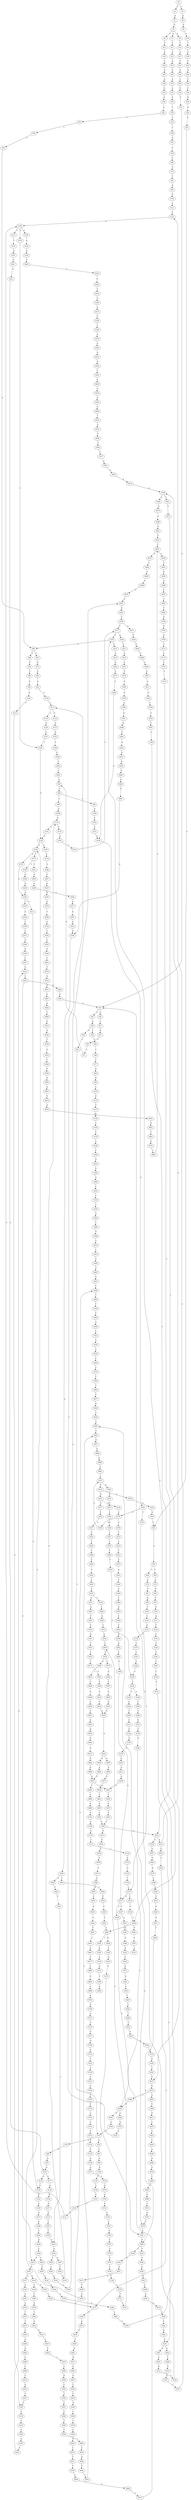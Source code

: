 strict digraph  {
	S0 -> S1 [ label = C ];
	S0 -> S2 [ label = T ];
	S1 -> S3 [ label = A ];
	S2 -> S4 [ label = A ];
	S3 -> S5 [ label = G ];
	S4 -> S6 [ label = G ];
	S5 -> S7 [ label = A ];
	S5 -> S8 [ label = C ];
	S5 -> S9 [ label = G ];
	S6 -> S10 [ label = C ];
	S7 -> S11 [ label = T ];
	S8 -> S12 [ label = T ];
	S9 -> S13 [ label = T ];
	S10 -> S14 [ label = T ];
	S11 -> S15 [ label = A ];
	S12 -> S16 [ label = A ];
	S13 -> S17 [ label = G ];
	S14 -> S18 [ label = C ];
	S15 -> S19 [ label = A ];
	S16 -> S20 [ label = C ];
	S17 -> S21 [ label = C ];
	S18 -> S22 [ label = C ];
	S19 -> S23 [ label = A ];
	S20 -> S24 [ label = G ];
	S21 -> S25 [ label = A ];
	S22 -> S26 [ label = A ];
	S23 -> S27 [ label = A ];
	S24 -> S28 [ label = A ];
	S25 -> S29 [ label = C ];
	S26 -> S30 [ label = C ];
	S27 -> S31 [ label = A ];
	S28 -> S32 [ label = G ];
	S29 -> S33 [ label = G ];
	S30 -> S34 [ label = C ];
	S31 -> S35 [ label = C ];
	S32 -> S36 [ label = A ];
	S33 -> S37 [ label = C ];
	S34 -> S38 [ label = G ];
	S35 -> S39 [ label = T ];
	S36 -> S40 [ label = A ];
	S37 -> S41 [ label = G ];
	S38 -> S42 [ label = G ];
	S39 -> S43 [ label = T ];
	S40 -> S44 [ label = C ];
	S41 -> S45 [ label = C ];
	S41 -> S46 [ label = G ];
	S42 -> S47 [ label = A ];
	S43 -> S48 [ label = T ];
	S44 -> S49 [ label = T ];
	S45 -> S50 [ label = G ];
	S46 -> S51 [ label = T ];
	S47 -> S52 [ label = C ];
	S48 -> S53 [ label = G ];
	S49 -> S54 [ label = G ];
	S50 -> S55 [ label = C ];
	S50 -> S56 [ label = G ];
	S51 -> S57 [ label = G ];
	S52 -> S58 [ label = G ];
	S53 -> S59 [ label = C ];
	S54 -> S60 [ label = G ];
	S55 -> S61 [ label = G ];
	S56 -> S62 [ label = C ];
	S57 -> S63 [ label = C ];
	S58 -> S64 [ label = C ];
	S58 -> S65 [ label = T ];
	S59 -> S66 [ label = C ];
	S60 -> S67 [ label = C ];
	S60 -> S68 [ label = A ];
	S61 -> S69 [ label = T ];
	S62 -> S70 [ label = T ];
	S63 -> S71 [ label = C ];
	S64 -> S72 [ label = C ];
	S65 -> S73 [ label = C ];
	S66 -> S74 [ label = G ];
	S67 -> S75 [ label = G ];
	S68 -> S76 [ label = C ];
	S69 -> S77 [ label = C ];
	S70 -> S78 [ label = A ];
	S70 -> S79 [ label = G ];
	S71 -> S80 [ label = G ];
	S72 -> S81 [ label = C ];
	S73 -> S82 [ label = G ];
	S74 -> S83 [ label = T ];
	S75 -> S84 [ label = C ];
	S76 -> S85 [ label = C ];
	S77 -> S86 [ label = G ];
	S78 -> S87 [ label = T ];
	S79 -> S88 [ label = G ];
	S80 -> S89 [ label = C ];
	S81 -> S90 [ label = A ];
	S82 -> S91 [ label = T ];
	S83 -> S92 [ label = A ];
	S84 -> S93 [ label = A ];
	S85 -> S94 [ label = C ];
	S86 -> S95 [ label = A ];
	S87 -> S96 [ label = A ];
	S88 -> S97 [ label = A ];
	S89 -> S98 [ label = C ];
	S89 -> S99 [ label = A ];
	S90 -> S100 [ label = T ];
	S91 -> S101 [ label = G ];
	S92 -> S102 [ label = G ];
	S93 -> S103 [ label = G ];
	S94 -> S104 [ label = G ];
	S95 -> S105 [ label = C ];
	S96 -> S106 [ label = G ];
	S97 -> S107 [ label = A ];
	S98 -> S108 [ label = G ];
	S99 -> S109 [ label = A ];
	S100 -> S110 [ label = C ];
	S101 -> S111 [ label = A ];
	S102 -> S112 [ label = C ];
	S103 -> S113 [ label = C ];
	S104 -> S114 [ label = T ];
	S105 -> S115 [ label = G ];
	S106 -> S116 [ label = T ];
	S107 -> S117 [ label = T ];
	S107 -> S118 [ label = G ];
	S108 -> S119 [ label = G ];
	S109 -> S120 [ label = C ];
	S110 -> S121 [ label = G ];
	S111 -> S122 [ label = C ];
	S112 -> S123 [ label = C ];
	S113 -> S124 [ label = G ];
	S113 -> S125 [ label = C ];
	S114 -> S126 [ label = C ];
	S115 -> S127 [ label = C ];
	S116 -> S128 [ label = A ];
	S117 -> S129 [ label = G ];
	S118 -> S130 [ label = A ];
	S119 -> S131 [ label = T ];
	S119 -> S132 [ label = A ];
	S120 -> S133 [ label = C ];
	S121 -> S134 [ label = T ];
	S122 -> S135 [ label = C ];
	S123 -> S136 [ label = G ];
	S124 -> S137 [ label = G ];
	S125 -> S138 [ label = G ];
	S126 -> S139 [ label = T ];
	S127 -> S140 [ label = G ];
	S128 -> S141 [ label = G ];
	S129 -> S142 [ label = G ];
	S130 -> S143 [ label = A ];
	S131 -> S144 [ label = G ];
	S132 -> S145 [ label = A ];
	S133 -> S146 [ label = A ];
	S134 -> S147 [ label = C ];
	S135 -> S148 [ label = G ];
	S136 -> S149 [ label = A ];
	S136 -> S150 [ label = G ];
	S136 -> S151 [ label = C ];
	S137 -> S152 [ label = G ];
	S138 -> S153 [ label = G ];
	S139 -> S154 [ label = C ];
	S140 -> S155 [ label = C ];
	S141 -> S156 [ label = C ];
	S142 -> S157 [ label = G ];
	S143 -> S158 [ label = C ];
	S144 -> S159 [ label = A ];
	S144 -> S160 [ label = G ];
	S145 -> S161 [ label = C ];
	S146 -> S162 [ label = G ];
	S147 -> S163 [ label = C ];
	S148 -> S164 [ label = G ];
	S149 -> S165 [ label = A ];
	S150 -> S166 [ label = T ];
	S151 -> S167 [ label = T ];
	S152 -> S168 [ label = T ];
	S153 -> S166 [ label = T ];
	S154 -> S169 [ label = G ];
	S155 -> S170 [ label = C ];
	S156 -> S171 [ label = C ];
	S157 -> S172 [ label = G ];
	S158 -> S173 [ label = G ];
	S159 -> S174 [ label = C ];
	S160 -> S175 [ label = T ];
	S160 -> S176 [ label = A ];
	S161 -> S177 [ label = T ];
	S162 -> S178 [ label = A ];
	S162 -> S179 [ label = T ];
	S163 -> S180 [ label = T ];
	S164 -> S181 [ label = T ];
	S165 -> S182 [ label = A ];
	S166 -> S144 [ label = G ];
	S167 -> S183 [ label = G ];
	S168 -> S184 [ label = G ];
	S169 -> S185 [ label = G ];
	S170 -> S186 [ label = T ];
	S171 -> S136 [ label = G ];
	S172 -> S187 [ label = T ];
	S173 -> S188 [ label = G ];
	S174 -> S189 [ label = G ];
	S175 -> S190 [ label = G ];
	S175 -> S191 [ label = T ];
	S176 -> S192 [ label = A ];
	S177 -> S193 [ label = G ];
	S177 -> S194 [ label = A ];
	S178 -> S195 [ label = C ];
	S178 -> S196 [ label = A ];
	S179 -> S197 [ label = C ];
	S180 -> S198 [ label = C ];
	S181 -> S199 [ label = C ];
	S182 -> S200 [ label = C ];
	S183 -> S201 [ label = G ];
	S184 -> S202 [ label = C ];
	S185 -> S203 [ label = C ];
	S186 -> S204 [ label = C ];
	S187 -> S205 [ label = C ];
	S188 -> S206 [ label = C ];
	S189 -> S207 [ label = T ];
	S190 -> S208 [ label = G ];
	S191 -> S209 [ label = A ];
	S192 -> S210 [ label = C ];
	S192 -> S211 [ label = G ];
	S193 -> S212 [ label = C ];
	S193 -> S60 [ label = G ];
	S194 -> S213 [ label = C ];
	S195 -> S214 [ label = T ];
	S196 -> S215 [ label = C ];
	S197 -> S216 [ label = T ];
	S197 -> S217 [ label = G ];
	S198 -> S218 [ label = T ];
	S199 -> S219 [ label = G ];
	S200 -> S220 [ label = C ];
	S201 -> S221 [ label = A ];
	S202 -> S222 [ label = C ];
	S203 -> S223 [ label = A ];
	S204 -> S224 [ label = G ];
	S205 -> S225 [ label = C ];
	S206 -> S226 [ label = A ];
	S207 -> S227 [ label = G ];
	S208 -> S228 [ label = A ];
	S209 -> S229 [ label = G ];
	S210 -> S230 [ label = C ];
	S211 -> S130 [ label = A ];
	S212 -> S231 [ label = A ];
	S213 -> S232 [ label = A ];
	S214 -> S233 [ label = C ];
	S215 -> S234 [ label = C ];
	S215 -> S235 [ label = A ];
	S216 -> S236 [ label = C ];
	S217 -> S237 [ label = T ];
	S217 -> S238 [ label = C ];
	S218 -> S239 [ label = T ];
	S218 -> S240 [ label = G ];
	S219 -> S241 [ label = C ];
	S220 -> S242 [ label = C ];
	S221 -> S107 [ label = A ];
	S222 -> S80 [ label = G ];
	S223 -> S243 [ label = C ];
	S224 -> S244 [ label = G ];
	S225 -> S245 [ label = G ];
	S226 -> S246 [ label = C ];
	S227 -> S247 [ label = G ];
	S228 -> S192 [ label = A ];
	S229 -> S248 [ label = A ];
	S230 -> S249 [ label = T ];
	S231 -> S250 [ label = A ];
	S232 -> S251 [ label = A ];
	S233 -> S252 [ label = C ];
	S234 -> S253 [ label = A ];
	S234 -> S254 [ label = G ];
	S235 -> S255 [ label = G ];
	S236 -> S256 [ label = T ];
	S237 -> S257 [ label = A ];
	S238 -> S258 [ label = G ];
	S239 -> S259 [ label = C ];
	S240 -> S260 [ label = T ];
	S241 -> S261 [ label = A ];
	S241 -> S262 [ label = G ];
	S242 -> S263 [ label = C ];
	S243 -> S264 [ label = G ];
	S243 -> S265 [ label = C ];
	S244 -> S266 [ label = G ];
	S245 -> S267 [ label = C ];
	S245 -> S268 [ label = T ];
	S246 -> S265 [ label = C ];
	S246 -> S269 [ label = T ];
	S247 -> S270 [ label = G ];
	S248 -> S271 [ label = A ];
	S249 -> S272 [ label = C ];
	S250 -> S273 [ label = C ];
	S251 -> S274 [ label = C ];
	S252 -> S275 [ label = C ];
	S253 -> S276 [ label = G ];
	S253 -> S277 [ label = C ];
	S254 -> S278 [ label = G ];
	S255 -> S279 [ label = C ];
	S256 -> S280 [ label = C ];
	S256 -> S281 [ label = G ];
	S257 -> S282 [ label = A ];
	S258 -> S283 [ label = G ];
	S258 -> S284 [ label = C ];
	S259 -> S285 [ label = T ];
	S260 -> S286 [ label = C ];
	S261 -> S287 [ label = C ];
	S262 -> S288 [ label = T ];
	S263 -> S289 [ label = G ];
	S264 -> S290 [ label = C ];
	S265 -> S291 [ label = G ];
	S266 -> S292 [ label = C ];
	S267 -> S293 [ label = C ];
	S268 -> S294 [ label = C ];
	S269 -> S295 [ label = G ];
	S270 -> S296 [ label = T ];
	S271 -> S297 [ label = G ];
	S272 -> S298 [ label = G ];
	S273 -> S299 [ label = C ];
	S274 -> S300 [ label = G ];
	S275 -> S301 [ label = A ];
	S276 -> S178 [ label = A ];
	S277 -> S302 [ label = C ];
	S278 -> S303 [ label = A ];
	S279 -> S304 [ label = C ];
	S280 -> S305 [ label = T ];
	S280 -> S306 [ label = G ];
	S281 -> S307 [ label = T ];
	S282 -> S308 [ label = G ];
	S283 -> S309 [ label = C ];
	S284 -> S310 [ label = A ];
	S285 -> S311 [ label = C ];
	S286 -> S312 [ label = G ];
	S287 -> S313 [ label = G ];
	S288 -> S314 [ label = A ];
	S289 -> S315 [ label = A ];
	S290 -> S41 [ label = G ];
	S291 -> S316 [ label = A ];
	S291 -> S317 [ label = G ];
	S292 -> S318 [ label = T ];
	S293 -> S319 [ label = G ];
	S294 -> S320 [ label = G ];
	S295 -> S321 [ label = G ];
	S296 -> S322 [ label = A ];
	S297 -> S323 [ label = G ];
	S298 -> S324 [ label = G ];
	S299 -> S146 [ label = A ];
	S300 -> S325 [ label = A ];
	S301 -> S326 [ label = T ];
	S302 -> S327 [ label = A ];
	S303 -> S52 [ label = C ];
	S304 -> S328 [ label = G ];
	S305 -> S329 [ label = G ];
	S306 -> S330 [ label = T ];
	S307 -> S331 [ label = A ];
	S308 -> S332 [ label = A ];
	S309 -> S70 [ label = T ];
	S310 -> S333 [ label = G ];
	S311 -> S334 [ label = G ];
	S312 -> S335 [ label = T ];
	S313 -> S336 [ label = C ];
	S314 -> S337 [ label = G ];
	S315 -> S338 [ label = C ];
	S316 -> S339 [ label = G ];
	S316 -> S340 [ label = A ];
	S317 -> S341 [ label = G ];
	S318 -> S342 [ label = C ];
	S319 -> S119 [ label = G ];
	S320 -> S343 [ label = G ];
	S321 -> S344 [ label = G ];
	S322 -> S345 [ label = C ];
	S323 -> S346 [ label = G ];
	S324 -> S347 [ label = C ];
	S325 -> S348 [ label = A ];
	S326 -> S349 [ label = C ];
	S327 -> S350 [ label = C ];
	S328 -> S351 [ label = T ];
	S329 -> S352 [ label = A ];
	S330 -> S353 [ label = G ];
	S332 -> S354 [ label = C ];
	S333 -> S113 [ label = C ];
	S334 -> S355 [ label = G ];
	S335 -> S356 [ label = G ];
	S336 -> S41 [ label = G ];
	S337 -> S357 [ label = C ];
	S338 -> S358 [ label = T ];
	S339 -> S359 [ label = T ];
	S340 -> S360 [ label = T ];
	S341 -> S361 [ label = A ];
	S342 -> S362 [ label = A ];
	S343 -> S363 [ label = A ];
	S344 -> S364 [ label = A ];
	S345 -> S365 [ label = T ];
	S346 -> S366 [ label = G ];
	S347 -> S223 [ label = A ];
	S348 -> S367 [ label = A ];
	S349 -> S368 [ label = T ];
	S350 -> S369 [ label = C ];
	S351 -> S370 [ label = C ];
	S352 -> S371 [ label = G ];
	S353 -> S372 [ label = G ];
	S354 -> S373 [ label = G ];
	S355 -> S374 [ label = A ];
	S356 -> S375 [ label = G ];
	S357 -> S123 [ label = C ];
	S358 -> S376 [ label = A ];
	S359 -> S377 [ label = C ];
	S360 -> S378 [ label = G ];
	S361 -> S379 [ label = A ];
	S362 -> S380 [ label = C ];
	S363 -> S381 [ label = A ];
	S364 -> S382 [ label = A ];
	S365 -> S383 [ label = A ];
	S366 -> S384 [ label = T ];
	S366 -> S385 [ label = G ];
	S367 -> S386 [ label = A ];
	S368 -> S387 [ label = G ];
	S369 -> S388 [ label = C ];
	S370 -> S389 [ label = C ];
	S371 -> S390 [ label = T ];
	S372 -> S391 [ label = T ];
	S373 -> S392 [ label = G ];
	S374 -> S393 [ label = G ];
	S375 -> S391 [ label = T ];
	S376 -> S394 [ label = G ];
	S377 -> S395 [ label = C ];
	S378 -> S396 [ label = T ];
	S379 -> S397 [ label = T ];
	S380 -> S398 [ label = G ];
	S381 -> S399 [ label = C ];
	S382 -> S400 [ label = C ];
	S383 -> S401 [ label = T ];
	S384 -> S402 [ label = C ];
	S385 -> S403 [ label = T ];
	S386 -> S404 [ label = C ];
	S387 -> S405 [ label = C ];
	S388 -> S406 [ label = C ];
	S389 -> S407 [ label = T ];
	S390 -> S408 [ label = A ];
	S391 -> S409 [ label = A ];
	S392 -> S410 [ label = C ];
	S393 -> S411 [ label = A ];
	S394 -> S412 [ label = A ];
	S395 -> S413 [ label = A ];
	S396 -> S414 [ label = A ];
	S397 -> S415 [ label = T ];
	S398 -> S416 [ label = T ];
	S399 -> S417 [ label = A ];
	S399 -> S177 [ label = T ];
	S400 -> S418 [ label = T ];
	S401 -> S419 [ label = T ];
	S402 -> S420 [ label = T ];
	S403 -> S421 [ label = C ];
	S404 -> S422 [ label = A ];
	S405 -> S423 [ label = C ];
	S406 -> S424 [ label = T ];
	S407 -> S198 [ label = C ];
	S409 -> S425 [ label = T ];
	S409 -> S426 [ label = C ];
	S410 -> S427 [ label = T ];
	S411 -> S428 [ label = G ];
	S412 -> S429 [ label = A ];
	S413 -> S430 [ label = G ];
	S414 -> S431 [ label = G ];
	S415 -> S432 [ label = G ];
	S416 -> S433 [ label = C ];
	S417 -> S434 [ label = G ];
	S418 -> S193 [ label = G ];
	S419 -> S435 [ label = G ];
	S420 -> S436 [ label = C ];
	S421 -> S225 [ label = C ];
	S422 -> S437 [ label = G ];
	S423 -> S438 [ label = A ];
	S424 -> S439 [ label = T ];
	S425 -> S440 [ label = G ];
	S426 -> S441 [ label = C ];
	S427 -> S442 [ label = C ];
	S428 -> S443 [ label = G ];
	S429 -> S444 [ label = T ];
	S430 -> S445 [ label = T ];
	S430 -> S446 [ label = C ];
	S431 -> S447 [ label = T ];
	S432 -> S448 [ label = A ];
	S433 -> S449 [ label = C ];
	S434 -> S450 [ label = G ];
	S435 -> S451 [ label = G ];
	S436 -> S452 [ label = T ];
	S437 -> S453 [ label = A ];
	S438 -> S454 [ label = G ];
	S439 -> S455 [ label = C ];
	S440 -> S456 [ label = A ];
	S441 -> S457 [ label = G ];
	S442 -> S458 [ label = T ];
	S443 -> S459 [ label = T ];
	S444 -> S460 [ label = C ];
	S445 -> S461 [ label = A ];
	S446 -> S462 [ label = T ];
	S447 -> S463 [ label = T ];
	S448 -> S464 [ label = A ];
	S449 -> S465 [ label = A ];
	S450 -> S466 [ label = A ];
	S451 -> S467 [ label = A ];
	S452 -> S280 [ label = C ];
	S453 -> S468 [ label = A ];
	S454 -> S469 [ label = T ];
	S455 -> S470 [ label = C ];
	S455 -> S471 [ label = G ];
	S456 -> S472 [ label = G ];
	S457 -> S473 [ label = G ];
	S458 -> S474 [ label = C ];
	S459 -> S475 [ label = C ];
	S460 -> S476 [ label = G ];
	S461 -> S477 [ label = G ];
	S462 -> S478 [ label = T ];
	S463 -> S479 [ label = T ];
	S464 -> S480 [ label = C ];
	S465 -> S481 [ label = G ];
	S466 -> S482 [ label = A ];
	S467 -> S483 [ label = A ];
	S468 -> S484 [ label = G ];
	S469 -> S485 [ label = C ];
	S470 -> S486 [ label = T ];
	S471 -> S487 [ label = A ];
	S472 -> S488 [ label = C ];
	S473 -> S489 [ label = T ];
	S474 -> S490 [ label = G ];
	S475 -> S491 [ label = C ];
	S476 -> S492 [ label = G ];
	S477 -> S493 [ label = G ];
	S478 -> S494 [ label = C ];
	S479 -> S495 [ label = C ];
	S480 -> S496 [ label = C ];
	S481 -> S446 [ label = C ];
	S482 -> S497 [ label = T ];
	S483 -> S498 [ label = C ];
	S484 -> S499 [ label = G ];
	S485 -> S217 [ label = G ];
	S486 -> S500 [ label = G ];
	S487 -> S501 [ label = T ];
	S488 -> S502 [ label = G ];
	S489 -> S503 [ label = G ];
	S490 -> S504 [ label = A ];
	S491 -> S505 [ label = C ];
	S492 -> S506 [ label = G ];
	S493 -> S507 [ label = G ];
	S494 -> S508 [ label = A ];
	S495 -> S509 [ label = A ];
	S496 -> S510 [ label = C ];
	S497 -> S511 [ label = A ];
	S498 -> S512 [ label = G ];
	S499 -> S346 [ label = G ];
	S500 -> S513 [ label = T ];
	S501 -> S514 [ label = C ];
	S502 -> S515 [ label = G ];
	S503 -> S160 [ label = G ];
	S504 -> S516 [ label = A ];
	S505 -> S517 [ label = A ];
	S505 -> S518 [ label = G ];
	S506 -> S519 [ label = T ];
	S507 -> S520 [ label = T ];
	S508 -> S521 [ label = C ];
	S509 -> S522 [ label = C ];
	S510 -> S523 [ label = G ];
	S511 -> S524 [ label = G ];
	S512 -> S525 [ label = G ];
	S513 -> S526 [ label = C ];
	S514 -> S527 [ label = G ];
	S515 -> S528 [ label = T ];
	S516 -> S529 [ label = G ];
	S517 -> S530 [ label = G ];
	S518 -> S531 [ label = A ];
	S518 -> S532 [ label = G ];
	S519 -> S533 [ label = A ];
	S520 -> S534 [ label = C ];
	S521 -> S535 [ label = G ];
	S522 -> S536 [ label = T ];
	S523 -> S537 [ label = T ];
	S524 -> S538 [ label = T ];
	S525 -> S539 [ label = T ];
	S526 -> S540 [ label = C ];
	S527 -> S541 [ label = T ];
	S528 -> S542 [ label = C ];
	S529 -> S543 [ label = T ];
	S530 -> S544 [ label = A ];
	S531 -> S545 [ label = G ];
	S531 -> S546 [ label = A ];
	S532 -> S547 [ label = A ];
	S533 -> S548 [ label = T ];
	S534 -> S549 [ label = A ];
	S535 -> S550 [ label = C ];
	S536 -> S551 [ label = C ];
	S537 -> S126 [ label = C ];
	S538 -> S552 [ label = C ];
	S539 -> S553 [ label = A ];
	S540 -> S554 [ label = T ];
	S541 -> S555 [ label = T ];
	S542 -> S556 [ label = G ];
	S543 -> S557 [ label = C ];
	S544 -> S558 [ label = G ];
	S545 -> S559 [ label = T ];
	S546 -> S560 [ label = A ];
	S546 -> S561 [ label = G ];
	S547 -> S562 [ label = G ];
	S548 -> S563 [ label = C ];
	S549 -> S564 [ label = C ];
	S550 -> S565 [ label = C ];
	S551 -> S566 [ label = C ];
	S552 -> S567 [ label = T ];
	S553 -> S568 [ label = C ];
	S554 -> S569 [ label = A ];
	S554 -> S570 [ label = T ];
	S555 -> S571 [ label = T ];
	S556 -> S241 [ label = C ];
	S557 -> S572 [ label = G ];
	S558 -> S573 [ label = C ];
	S559 -> S377 [ label = C ];
	S560 -> S574 [ label = G ];
	S561 -> S575 [ label = T ];
	S562 -> S576 [ label = G ];
	S563 -> S577 [ label = C ];
	S564 -> S578 [ label = T ];
	S565 -> S579 [ label = C ];
	S566 -> S580 [ label = T ];
	S567 -> S581 [ label = C ];
	S568 -> S582 [ label = G ];
	S569 -> S583 [ label = C ];
	S570 -> S584 [ label = G ];
	S571 -> S585 [ label = G ];
	S572 -> S586 [ label = C ];
	S572 -> S587 [ label = A ];
	S573 -> S588 [ label = C ];
	S574 -> S589 [ label = T ];
	S575 -> S557 [ label = C ];
	S576 -> S590 [ label = C ];
	S577 -> S591 [ label = C ];
	S578 -> S592 [ label = C ];
	S579 -> S593 [ label = T ];
	S580 -> S594 [ label = T ];
	S581 -> S256 [ label = T ];
	S582 -> S595 [ label = A ];
	S583 -> S596 [ label = T ];
	S584 -> S597 [ label = T ];
	S585 -> S598 [ label = T ];
	S586 -> S258 [ label = G ];
	S587 -> S599 [ label = G ];
	S588 -> S600 [ label = A ];
	S589 -> S601 [ label = G ];
	S590 -> S602 [ label = G ];
	S591 -> S603 [ label = G ];
	S592 -> S604 [ label = G ];
	S593 -> S605 [ label = T ];
	S594 -> S606 [ label = T ];
	S595 -> S607 [ label = A ];
	S596 -> S608 [ label = A ];
	S597 -> S609 [ label = A ];
	S598 -> S610 [ label = A ];
	S599 -> S611 [ label = G ];
	S600 -> S612 [ label = C ];
	S601 -> S613 [ label = T ];
	S602 -> S614 [ label = T ];
	S603 -> S615 [ label = A ];
	S604 -> S616 [ label = C ];
	S605 -> S617 [ label = C ];
	S606 -> S618 [ label = C ];
	S607 -> S619 [ label = G ];
	S608 -> S620 [ label = C ];
	S609 -> S621 [ label = G ];
	S610 -> S622 [ label = G ];
	S611 -> S623 [ label = T ];
	S612 -> S624 [ label = G ];
	S613 -> S625 [ label = C ];
	S614 -> S626 [ label = G ];
	S615 -> S546 [ label = A ];
	S616 -> S627 [ label = T ];
	S617 -> S628 [ label = A ];
	S618 -> S629 [ label = A ];
	S619 -> S630 [ label = A ];
	S620 -> S631 [ label = C ];
	S621 -> S632 [ label = G ];
	S622 -> S632 [ label = G ];
	S623 -> S633 [ label = A ];
	S624 -> S634 [ label = G ];
	S625 -> S635 [ label = G ];
	S625 -> S636 [ label = C ];
	S626 -> S637 [ label = G ];
	S627 -> S638 [ label = T ];
	S628 -> S639 [ label = T ];
	S629 -> S640 [ label = T ];
	S630 -> S641 [ label = A ];
	S631 -> S642 [ label = A ];
	S632 -> S643 [ label = A ];
	S633 -> S644 [ label = T ];
	S634 -> S645 [ label = T ];
	S635 -> S646 [ label = T ];
	S636 -> S647 [ label = T ];
	S637 -> S648 [ label = T ];
	S638 -> S649 [ label = C ];
	S639 -> S650 [ label = C ];
	S640 -> S651 [ label = C ];
	S641 -> S652 [ label = G ];
	S642 -> S653 [ label = G ];
	S643 -> S654 [ label = G ];
	S643 -> S655 [ label = A ];
	S644 -> S656 [ label = A ];
	S645 -> S657 [ label = T ];
	S646 -> S658 [ label = C ];
	S647 -> S659 [ label = G ];
	S648 -> S409 [ label = A ];
	S649 -> S660 [ label = A ];
	S650 -> S661 [ label = C ];
	S651 -> S661 [ label = C ];
	S652 -> S662 [ label = T ];
	S653 -> S663 [ label = G ];
	S654 -> S664 [ label = A ];
	S655 -> S665 [ label = A ];
	S656 -> S666 [ label = A ];
	S657 -> S667 [ label = A ];
	S658 -> S668 [ label = G ];
	S659 -> S669 [ label = G ];
	S660 -> S670 [ label = T ];
	S661 -> S671 [ label = A ];
	S662 -> S672 [ label = G ];
	S663 -> S673 [ label = A ];
	S664 -> S674 [ label = G ];
	S665 -> S675 [ label = G ];
	S666 -> S676 [ label = G ];
	S667 -> S677 [ label = C ];
	S668 -> S678 [ label = G ];
	S669 -> S679 [ label = C ];
	S670 -> S650 [ label = C ];
	S671 -> S680 [ label = G ];
	S672 -> S681 [ label = T ];
	S673 -> S682 [ label = G ];
	S674 -> S683 [ label = T ];
	S674 -> S443 [ label = G ];
	S675 -> S684 [ label = G ];
	S676 -> S685 [ label = T ];
	S677 -> S686 [ label = T ];
	S678 -> S363 [ label = A ];
	S679 -> S687 [ label = C ];
	S680 -> S688 [ label = A ];
	S681 -> S625 [ label = C ];
	S682 -> S689 [ label = A ];
	S683 -> S690 [ label = C ];
	S684 -> S691 [ label = T ];
	S685 -> S692 [ label = C ];
	S686 -> S693 [ label = G ];
	S687 -> S694 [ label = T ];
	S688 -> S695 [ label = A ];
	S689 -> S674 [ label = G ];
	S690 -> S696 [ label = A ];
	S691 -> S697 [ label = C ];
	S692 -> S698 [ label = G ];
	S693 -> S699 [ label = C ];
	S694 -> S700 [ label = G ];
	S695 -> S215 [ label = C ];
	S696 -> S701 [ label = G ];
	S697 -> S702 [ label = C ];
	S698 -> S703 [ label = T ];
	S699 -> S704 [ label = A ];
	S700 -> S705 [ label = G ];
	S701 -> S706 [ label = G ];
	S702 -> S505 [ label = C ];
	S703 -> S707 [ label = G ];
	S704 -> S708 [ label = G ];
	S705 -> S709 [ label = G ];
	S706 -> S710 [ label = A ];
	S707 -> S375 [ label = G ];
	S708 -> S711 [ label = A ];
	S709 -> S712 [ label = T ];
	S710 -> S713 [ label = C ];
	S711 -> S714 [ label = C ];
	S712 -> S715 [ label = C ];
	S713 -> S716 [ label = C ];
	S714 -> S717 [ label = G ];
	S715 -> S718 [ label = C ];
	S716 -> S719 [ label = A ];
	S717 -> S720 [ label = G ];
	S718 -> S721 [ label = C ];
	S719 -> S722 [ label = G ];
	S720 -> S723 [ label = A ];
	S721 -> S518 [ label = G ];
	S722 -> S724 [ label = T ];
	S723 -> S725 [ label = C ];
	S724 -> S197 [ label = C ];
	S725 -> S726 [ label = A ];
	S726 -> S727 [ label = C ];
	S727 -> S728 [ label = A ];
	S728 -> S729 [ label = C ];
	S729 -> S730 [ label = C ];
	S730 -> S731 [ label = T ];
	S731 -> S732 [ label = C ];
	S732 -> S733 [ label = T ];
	S733 -> S734 [ label = A ];
	S734 -> S735 [ label = G ];
	S735 -> S736 [ label = A ];
	S736 -> S737 [ label = A ];
	S737 -> S738 [ label = C ];
	S738 -> S739 [ label = G ];
	S739 -> S740 [ label = A ];
	S740 -> S741 [ label = G ];
	S741 -> S742 [ label = G ];
	S742 -> S743 [ label = T ];
	S743 -> S744 [ label = G ];
	S744 -> S745 [ label = T ];
	S745 -> S746 [ label = C ];
	S746 -> S747 [ label = C ];
	S747 -> S748 [ label = C ];
	S748 -> S749 [ label = T ];
	S749 -> S750 [ label = G ];
	S750 -> S751 [ label = T ];
	S751 -> S752 [ label = C ];
	S752 -> S540 [ label = C ];
}
